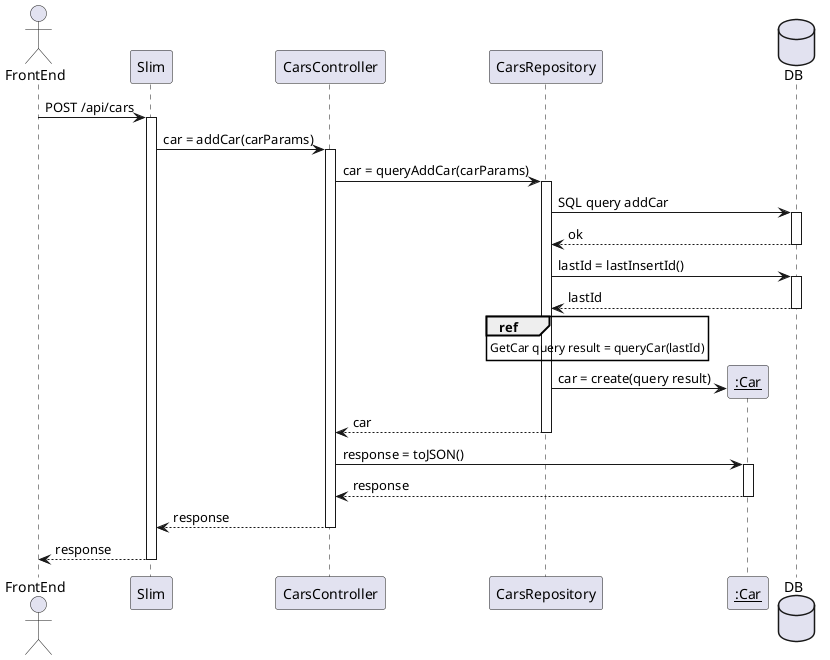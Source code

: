 http://www.plantuml.com/plantuml/uml/ZLF9JiCm4BtxAwoUaaFLUwMYGba4GhGGxj6G35946eUnMwb_pmjkipX4ub9rnczvCuxNrf6umxvKb3aZ-bvCvUwgNDLe5rbHK-LqKXRxGMD3OZS0YYbBbj7H6zV65f0x3OvcQRh4SPhEDDa6g79oz46MzUsDKXThFR_wTTHBlTicxtf1TR788Dj4B8xas0TgVe0Dme05h5vfodESH2Xs9BItSKSFuWzBI0P3j9BV1vRJzQHkEFkmX2x6X5Ro-koLpX4xFhO0nFol0EPBvTm3JecNPDrZhbV-JsLPK4RnlpmyD_1Hmf_Q75d2wHxOeNEUHDWUIdTPKRCVBnOhneL2GgbC-BoZSNPqkulpmAWl78ye4_VU2n_c3U2jAHngWqN1sPcdPFlIRQjDE_RhCmFJaLFtFKymUcZ_LOFIliGnhNi2QsmNR_S7

@startuml
actor FrontEnd
participant Slim
participant CarsController
participant CarsRepository
participant "__:Car__" as Car
database DB

FrontEnd -> Slim : POST /api/cars
activate Slim
Slim -> CarsController : car = addCar(carParams)
activate CarsController
CarsController -> CarsRepository : car = queryAddCar(carParams)
activate CarsRepository
CarsRepository -> DB : SQL query addCar
activate DB
DB --> CarsRepository : ok
deactivate DB
CarsRepository -> DB : lastId = lastInsertId()
activate DB
DB --> CarsRepository : lastId
deactivate DB

ref over CarsRepository
GetCar query result = queryCar(lastId)
end ref

create Car
CarsRepository -> Car : car = create(query result)
CarsRepository --> CarsController : car
deactivate CarsRepository
CarsController -> Car : response = toJSON()
activate Car
Car --> CarsController : response
deactivate Car
CarsController --> Slim : response
deactivate CarsController
Slim --> FrontEnd : response
deactivate Slim
@enduml